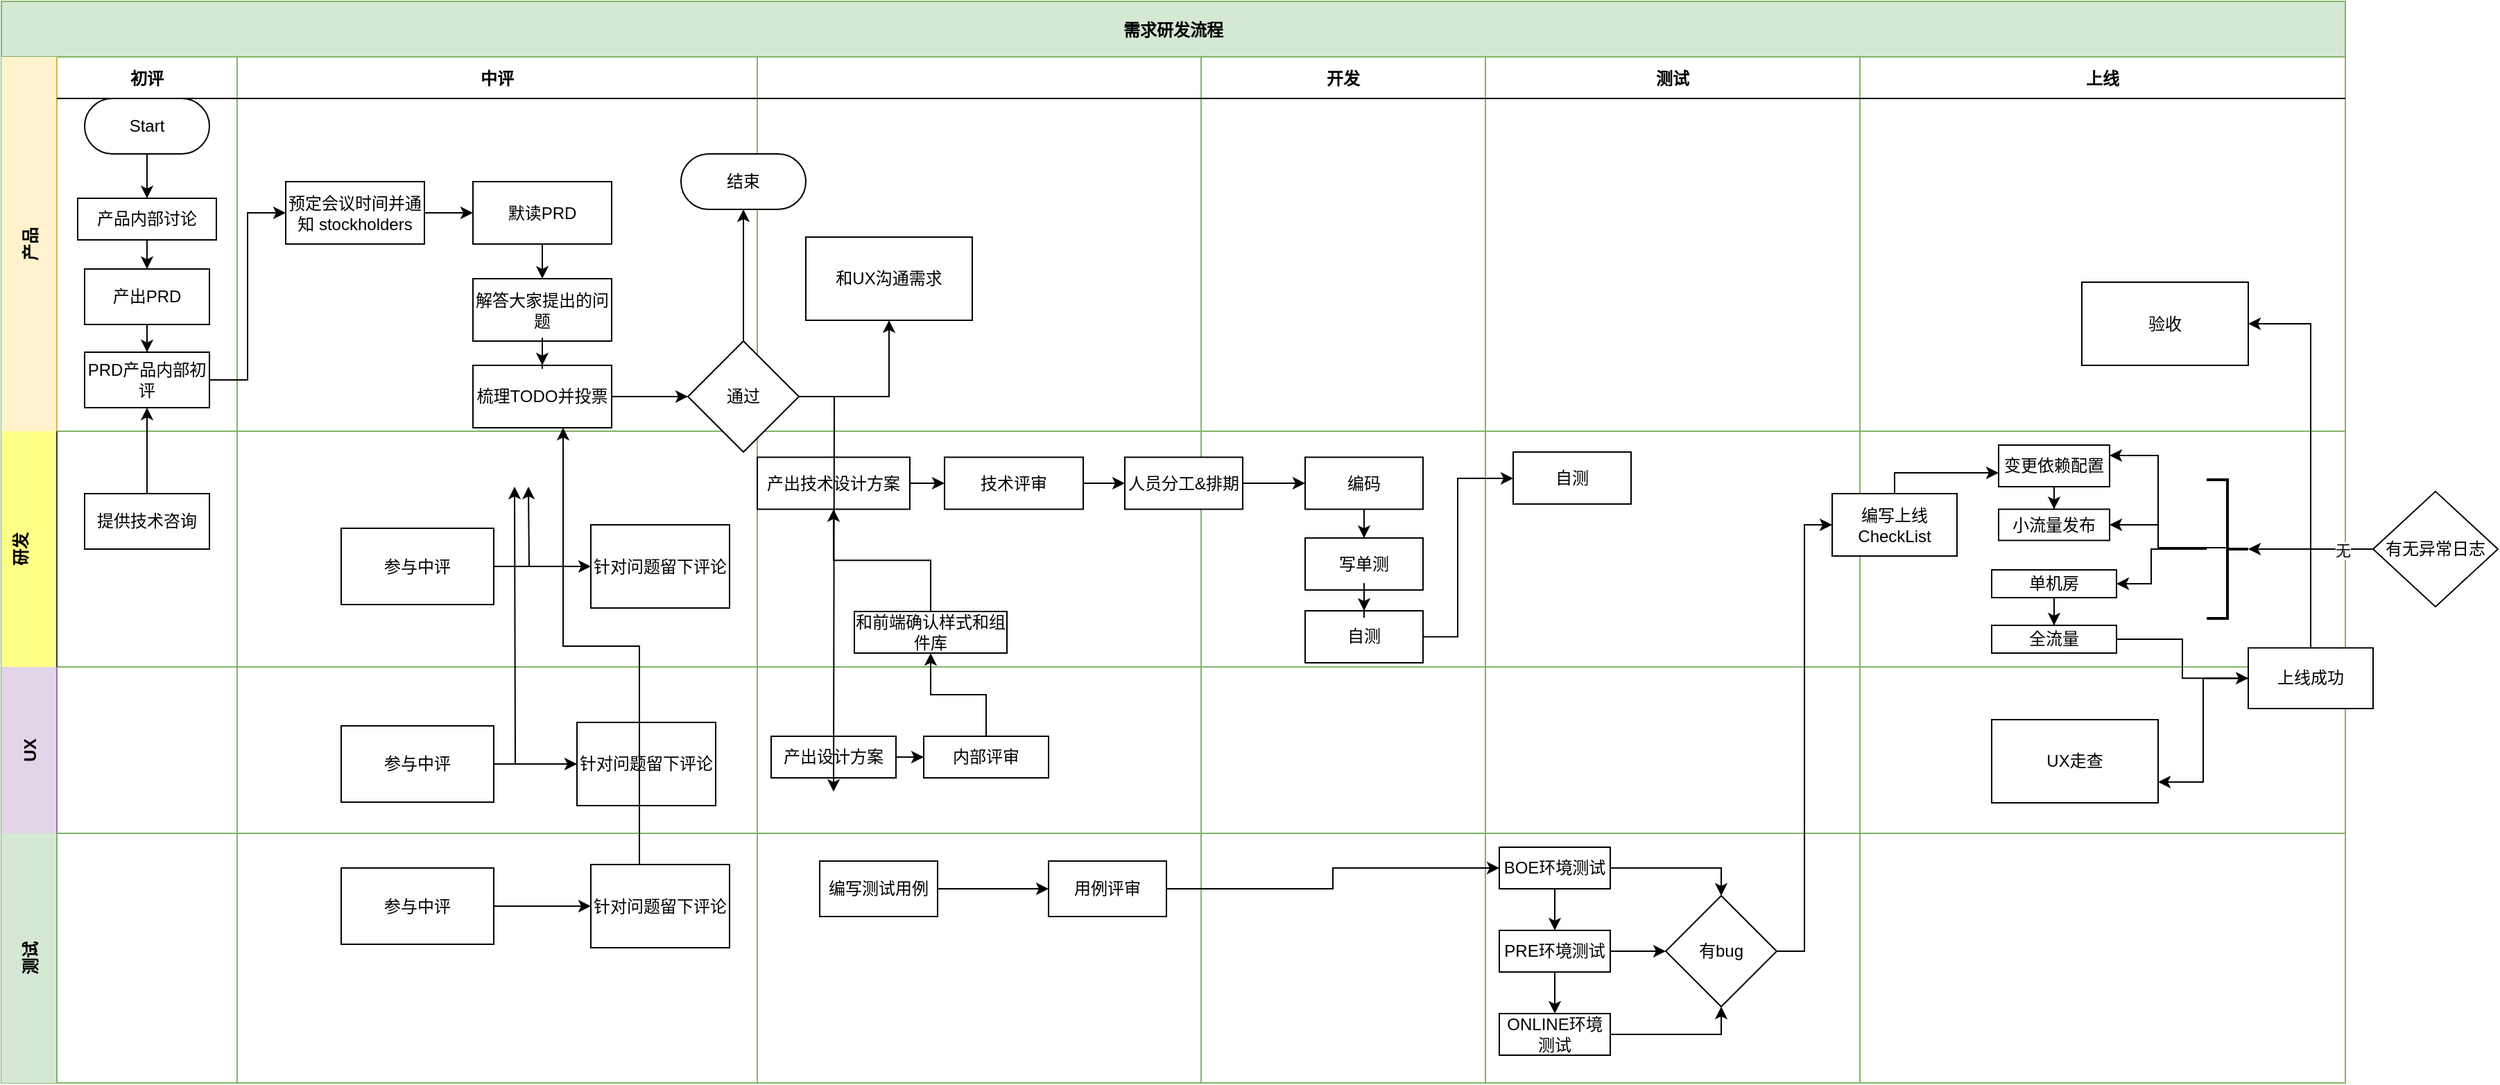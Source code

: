 <mxfile version="20.2.8" type="github">
  <diagram id="kgpKYQtTHZ0yAKxKKP6v" name="Page-1">
    <mxGraphModel dx="1997" dy="1283" grid="1" gridSize="10" guides="1" tooltips="1" connect="1" arrows="1" fold="1" page="1" pageScale="1" pageWidth="850" pageHeight="1100" math="0" shadow="0">
      <root>
        <mxCell id="0" />
        <mxCell id="1" parent="0" />
        <mxCell id="3nuBFxr9cyL0pnOWT2aG-1" value="需求研发流程" style="shape=table;childLayout=tableLayout;startSize=40;collapsible=0;recursiveResize=0;expand=0;fillColor=#d5e8d4;fontStyle=1;swimlaneFillColor=none;strokeColor=#82b366;" parent="1" vertex="1">
          <mxGeometry x="20" y="40" width="1690" height="780" as="geometry" />
        </mxCell>
        <mxCell id="3nuBFxr9cyL0pnOWT2aG-3" value="产品" style="shape=tableRow;horizontal=0;swimlaneHead=0;swimlaneBody=0;top=0;left=0;bottom=0;right=0;fillColor=#fff2cc;points=[[0,0.5],[1,0.5]];portConstraint=eastwest;startSize=40;collapsible=0;recursiveResize=0;expand=0;fontStyle=1;strokeColor=#d6b656;" parent="3nuBFxr9cyL0pnOWT2aG-1" vertex="1">
          <mxGeometry y="40" width="1690" height="270" as="geometry" />
        </mxCell>
        <mxCell id="3nuBFxr9cyL0pnOWT2aG-4" value="初评" style="swimlane;swimlaneHead=0;swimlaneBody=0;connectable=0;fillColor=none;startSize=30;collapsible=0;recursiveResize=0;expand=0;fontStyle=1;" parent="3nuBFxr9cyL0pnOWT2aG-3" vertex="1">
          <mxGeometry x="40" width="130" height="270" as="geometry">
            <mxRectangle width="130" height="270" as="alternateBounds" />
          </mxGeometry>
        </mxCell>
        <mxCell id="3nuBFxr9cyL0pnOWT2aG-5" style="edgeStyle=orthogonalEdgeStyle;rounded=0;orthogonalLoop=1;jettySize=auto;html=1;" parent="3nuBFxr9cyL0pnOWT2aG-4" source="3nuBFxr9cyL0pnOWT2aG-6" target="3nuBFxr9cyL0pnOWT2aG-7" edge="1">
          <mxGeometry relative="1" as="geometry" />
        </mxCell>
        <mxCell id="3nuBFxr9cyL0pnOWT2aG-6" value="Start" style="rounded=1;whiteSpace=wrap;html=1;arcSize=50;" parent="3nuBFxr9cyL0pnOWT2aG-4" vertex="1">
          <mxGeometry x="20" y="30" width="90" height="40" as="geometry" />
        </mxCell>
        <mxCell id="3nuBFxr9cyL0pnOWT2aG-7" value="产品内部讨论" style="rounded=0;whiteSpace=wrap;html=1;" parent="3nuBFxr9cyL0pnOWT2aG-4" vertex="1">
          <mxGeometry x="15" y="102" width="100" height="30" as="geometry" />
        </mxCell>
        <mxCell id="t1hOY25Y-6rvm17Lhoyq-29" value="产出PRD" style="rounded=0;whiteSpace=wrap;html=1;" vertex="1" parent="3nuBFxr9cyL0pnOWT2aG-4">
          <mxGeometry x="20" y="153" width="90" height="40" as="geometry" />
        </mxCell>
        <mxCell id="t1hOY25Y-6rvm17Lhoyq-30" value="" style="edgeStyle=orthogonalEdgeStyle;rounded=0;orthogonalLoop=1;jettySize=auto;html=1;" edge="1" parent="3nuBFxr9cyL0pnOWT2aG-4" source="3nuBFxr9cyL0pnOWT2aG-7" target="t1hOY25Y-6rvm17Lhoyq-29">
          <mxGeometry relative="1" as="geometry" />
        </mxCell>
        <mxCell id="t1hOY25Y-6rvm17Lhoyq-32" value="PRD产品内部初评" style="rounded=0;whiteSpace=wrap;html=1;" vertex="1" parent="3nuBFxr9cyL0pnOWT2aG-4">
          <mxGeometry x="20" y="213" width="90" height="40" as="geometry" />
        </mxCell>
        <mxCell id="t1hOY25Y-6rvm17Lhoyq-33" value="" style="edgeStyle=orthogonalEdgeStyle;rounded=0;orthogonalLoop=1;jettySize=auto;html=1;" edge="1" parent="3nuBFxr9cyL0pnOWT2aG-4" source="t1hOY25Y-6rvm17Lhoyq-29" target="t1hOY25Y-6rvm17Lhoyq-32">
          <mxGeometry relative="1" as="geometry" />
        </mxCell>
        <mxCell id="3nuBFxr9cyL0pnOWT2aG-8" value="中评" style="swimlane;swimlaneHead=0;swimlaneBody=0;connectable=0;fillColor=none;startSize=30;collapsible=0;recursiveResize=0;expand=0;fontStyle=1;" parent="3nuBFxr9cyL0pnOWT2aG-3" vertex="1">
          <mxGeometry x="170" width="375" height="270" as="geometry">
            <mxRectangle width="375" height="270" as="alternateBounds" />
          </mxGeometry>
        </mxCell>
        <mxCell id="3nuBFxr9cyL0pnOWT2aG-9" value="预定会议时间并通知 stockholders" style="rounded=0;whiteSpace=wrap;html=1;" parent="3nuBFxr9cyL0pnOWT2aG-8" vertex="1">
          <mxGeometry x="35" y="90" width="100" height="45" as="geometry" />
        </mxCell>
        <mxCell id="t1hOY25Y-6rvm17Lhoyq-36" value="默读PRD" style="rounded=0;whiteSpace=wrap;html=1;" vertex="1" parent="3nuBFxr9cyL0pnOWT2aG-8">
          <mxGeometry x="170" y="90" width="100" height="45" as="geometry" />
        </mxCell>
        <mxCell id="t1hOY25Y-6rvm17Lhoyq-37" value="" style="edgeStyle=orthogonalEdgeStyle;rounded=0;orthogonalLoop=1;jettySize=auto;html=1;" edge="1" parent="3nuBFxr9cyL0pnOWT2aG-8" source="3nuBFxr9cyL0pnOWT2aG-9" target="t1hOY25Y-6rvm17Lhoyq-36">
          <mxGeometry relative="1" as="geometry" />
        </mxCell>
        <mxCell id="t1hOY25Y-6rvm17Lhoyq-48" value="解答大家提出的问题" style="rounded=0;whiteSpace=wrap;html=1;" vertex="1" parent="3nuBFxr9cyL0pnOWT2aG-8">
          <mxGeometry x="170" y="160" width="100" height="45" as="geometry" />
        </mxCell>
        <mxCell id="t1hOY25Y-6rvm17Lhoyq-49" value="" style="edgeStyle=orthogonalEdgeStyle;rounded=0;orthogonalLoop=1;jettySize=auto;html=1;" edge="1" parent="3nuBFxr9cyL0pnOWT2aG-8" source="t1hOY25Y-6rvm17Lhoyq-36" target="t1hOY25Y-6rvm17Lhoyq-48">
          <mxGeometry relative="1" as="geometry" />
        </mxCell>
        <mxCell id="t1hOY25Y-6rvm17Lhoyq-55" value="" style="edgeStyle=orthogonalEdgeStyle;rounded=0;orthogonalLoop=1;jettySize=auto;html=1;" edge="1" parent="3nuBFxr9cyL0pnOWT2aG-8" source="t1hOY25Y-6rvm17Lhoyq-52" target="t1hOY25Y-6rvm17Lhoyq-54">
          <mxGeometry relative="1" as="geometry" />
        </mxCell>
        <mxCell id="t1hOY25Y-6rvm17Lhoyq-52" value="梳理TODO并投票" style="rounded=0;whiteSpace=wrap;html=1;" vertex="1" parent="3nuBFxr9cyL0pnOWT2aG-8">
          <mxGeometry x="170" y="222.5" width="100" height="45" as="geometry" />
        </mxCell>
        <mxCell id="t1hOY25Y-6rvm17Lhoyq-53" value="" style="edgeStyle=orthogonalEdgeStyle;rounded=0;orthogonalLoop=1;jettySize=auto;html=1;" edge="1" parent="3nuBFxr9cyL0pnOWT2aG-8" source="t1hOY25Y-6rvm17Lhoyq-48" target="t1hOY25Y-6rvm17Lhoyq-52">
          <mxGeometry relative="1" as="geometry" />
        </mxCell>
        <mxCell id="t1hOY25Y-6rvm17Lhoyq-62" value="" style="edgeStyle=orthogonalEdgeStyle;rounded=0;orthogonalLoop=1;jettySize=auto;html=1;" edge="1" parent="3nuBFxr9cyL0pnOWT2aG-8" source="t1hOY25Y-6rvm17Lhoyq-54" target="t1hOY25Y-6rvm17Lhoyq-61">
          <mxGeometry relative="1" as="geometry" />
        </mxCell>
        <mxCell id="t1hOY25Y-6rvm17Lhoyq-54" value="通过" style="rhombus;whiteSpace=wrap;html=1;rounded=0;" vertex="1" parent="3nuBFxr9cyL0pnOWT2aG-8">
          <mxGeometry x="325" y="205" width="80" height="80" as="geometry" />
        </mxCell>
        <mxCell id="t1hOY25Y-6rvm17Lhoyq-61" value="结束" style="rounded=1;whiteSpace=wrap;html=1;arcSize=50;" vertex="1" parent="3nuBFxr9cyL0pnOWT2aG-8">
          <mxGeometry x="320" y="70" width="90" height="40" as="geometry" />
        </mxCell>
        <mxCell id="3nuBFxr9cyL0pnOWT2aG-11" value="" style="swimlane;swimlaneHead=0;swimlaneBody=0;connectable=0;fillColor=none;startSize=30;collapsible=0;recursiveResize=0;expand=0;fontStyle=1;" parent="3nuBFxr9cyL0pnOWT2aG-3" vertex="1">
          <mxGeometry x="545" width="320" height="270" as="geometry">
            <mxRectangle width="320" height="270" as="alternateBounds" />
          </mxGeometry>
        </mxCell>
        <mxCell id="t1hOY25Y-6rvm17Lhoyq-63" value="和UX沟通需求" style="whiteSpace=wrap;html=1;rounded=0;" vertex="1" parent="3nuBFxr9cyL0pnOWT2aG-11">
          <mxGeometry x="35" y="130" width="120" height="60" as="geometry" />
        </mxCell>
        <mxCell id="t1hOY25Y-6rvm17Lhoyq-8" value="开发" style="swimlane;swimlaneHead=0;swimlaneBody=0;connectable=0;fillColor=none;startSize=30;collapsible=0;recursiveResize=0;expand=0;fontStyle=1;" vertex="1" parent="3nuBFxr9cyL0pnOWT2aG-3">
          <mxGeometry x="865" width="205" height="270" as="geometry">
            <mxRectangle width="205" height="270" as="alternateBounds" />
          </mxGeometry>
        </mxCell>
        <mxCell id="t1hOY25Y-6rvm17Lhoyq-6" value="测试" style="swimlane;swimlaneHead=0;swimlaneBody=0;connectable=0;fillColor=none;startSize=30;collapsible=0;recursiveResize=0;expand=0;fontStyle=1;" vertex="1" parent="3nuBFxr9cyL0pnOWT2aG-3">
          <mxGeometry x="1070" width="270" height="270" as="geometry">
            <mxRectangle width="270" height="270" as="alternateBounds" />
          </mxGeometry>
        </mxCell>
        <mxCell id="t1hOY25Y-6rvm17Lhoyq-10" value="上线" style="swimlane;swimlaneHead=0;swimlaneBody=0;connectable=0;fillColor=none;startSize=30;collapsible=0;recursiveResize=0;expand=0;fontStyle=1;" vertex="1" parent="3nuBFxr9cyL0pnOWT2aG-3">
          <mxGeometry x="1340" width="350" height="270" as="geometry">
            <mxRectangle width="350" height="270" as="alternateBounds" />
          </mxGeometry>
        </mxCell>
        <mxCell id="t1hOY25Y-6rvm17Lhoyq-143" value="验收" style="rounded=0;whiteSpace=wrap;html=1;" vertex="1" parent="t1hOY25Y-6rvm17Lhoyq-10">
          <mxGeometry x="160" y="162.5" width="120" height="60" as="geometry" />
        </mxCell>
        <mxCell id="t1hOY25Y-6rvm17Lhoyq-31" style="edgeStyle=orthogonalEdgeStyle;rounded=0;orthogonalLoop=1;jettySize=auto;html=1;entryX=0;entryY=0.5;entryDx=0;entryDy=0;exitX=1;exitY=0.5;exitDx=0;exitDy=0;" edge="1" parent="3nuBFxr9cyL0pnOWT2aG-3" source="t1hOY25Y-6rvm17Lhoyq-32" target="3nuBFxr9cyL0pnOWT2aG-9">
          <mxGeometry relative="1" as="geometry" />
        </mxCell>
        <mxCell id="t1hOY25Y-6rvm17Lhoyq-64" value="" style="edgeStyle=orthogonalEdgeStyle;rounded=0;orthogonalLoop=1;jettySize=auto;html=1;" edge="1" parent="3nuBFxr9cyL0pnOWT2aG-3" source="t1hOY25Y-6rvm17Lhoyq-54" target="t1hOY25Y-6rvm17Lhoyq-63">
          <mxGeometry relative="1" as="geometry" />
        </mxCell>
        <mxCell id="3nuBFxr9cyL0pnOWT2aG-15" value="研发&#xa;" style="shape=tableRow;horizontal=0;swimlaneHead=0;swimlaneBody=0;top=0;left=0;bottom=0;right=0;fillColor=#ffff88;points=[[0,0.5],[1,0.5]];portConstraint=eastwest;startSize=40;collapsible=0;recursiveResize=0;expand=0;fontStyle=1;strokeColor=#36393d;" parent="3nuBFxr9cyL0pnOWT2aG-1" vertex="1">
          <mxGeometry y="310" width="1690" height="170" as="geometry" />
        </mxCell>
        <mxCell id="3nuBFxr9cyL0pnOWT2aG-16" value="" style="swimlane;swimlaneHead=0;swimlaneBody=0;connectable=0;fillColor=none;startSize=0;collapsible=0;recursiveResize=0;expand=0;fontStyle=1;" parent="3nuBFxr9cyL0pnOWT2aG-15" vertex="1">
          <mxGeometry x="40" width="130" height="170" as="geometry">
            <mxRectangle width="130" height="170" as="alternateBounds" />
          </mxGeometry>
        </mxCell>
        <mxCell id="3nuBFxr9cyL0pnOWT2aG-17" value="提供技术咨询" style="rounded=0;whiteSpace=wrap;html=1;" parent="3nuBFxr9cyL0pnOWT2aG-16" vertex="1">
          <mxGeometry x="20" y="45" width="90" height="40" as="geometry" />
        </mxCell>
        <mxCell id="3nuBFxr9cyL0pnOWT2aG-18" value="" style="swimlane;swimlaneHead=0;swimlaneBody=0;connectable=0;fillColor=none;startSize=0;collapsible=0;recursiveResize=0;expand=0;fontStyle=1;" parent="3nuBFxr9cyL0pnOWT2aG-15" vertex="1">
          <mxGeometry x="170" width="375" height="170" as="geometry">
            <mxRectangle width="375" height="170" as="alternateBounds" />
          </mxGeometry>
        </mxCell>
        <mxCell id="t1hOY25Y-6rvm17Lhoyq-39" value="" style="edgeStyle=orthogonalEdgeStyle;rounded=0;orthogonalLoop=1;jettySize=auto;html=1;" edge="1" parent="3nuBFxr9cyL0pnOWT2aG-18" source="t1hOY25Y-6rvm17Lhoyq-35" target="t1hOY25Y-6rvm17Lhoyq-38">
          <mxGeometry relative="1" as="geometry" />
        </mxCell>
        <mxCell id="t1hOY25Y-6rvm17Lhoyq-35" value="参与中评" style="rounded=0;whiteSpace=wrap;html=1;" vertex="1" parent="3nuBFxr9cyL0pnOWT2aG-18">
          <mxGeometry x="75" y="70" width="110" height="55" as="geometry" />
        </mxCell>
        <mxCell id="t1hOY25Y-6rvm17Lhoyq-38" value="针对问题留下评论" style="rounded=0;whiteSpace=wrap;html=1;" vertex="1" parent="3nuBFxr9cyL0pnOWT2aG-18">
          <mxGeometry x="255" y="67.5" width="100" height="60" as="geometry" />
        </mxCell>
        <mxCell id="3nuBFxr9cyL0pnOWT2aG-23" value="" style="swimlane;swimlaneHead=0;swimlaneBody=0;connectable=0;fillColor=none;startSize=0;collapsible=0;recursiveResize=0;expand=0;fontStyle=1;" parent="3nuBFxr9cyL0pnOWT2aG-15" vertex="1">
          <mxGeometry x="545" width="320" height="170" as="geometry">
            <mxRectangle width="320" height="170" as="alternateBounds" />
          </mxGeometry>
        </mxCell>
        <mxCell id="t1hOY25Y-6rvm17Lhoyq-70" value="和前端确认样式和组件库" style="rounded=0;whiteSpace=wrap;html=1;" vertex="1" parent="3nuBFxr9cyL0pnOWT2aG-23">
          <mxGeometry x="70" y="130" width="110" height="30" as="geometry" />
        </mxCell>
        <mxCell id="t1hOY25Y-6rvm17Lhoyq-77" value="" style="edgeStyle=orthogonalEdgeStyle;rounded=0;orthogonalLoop=1;jettySize=auto;html=1;" edge="1" parent="3nuBFxr9cyL0pnOWT2aG-23" source="t1hOY25Y-6rvm17Lhoyq-74" target="t1hOY25Y-6rvm17Lhoyq-76">
          <mxGeometry relative="1" as="geometry" />
        </mxCell>
        <mxCell id="t1hOY25Y-6rvm17Lhoyq-74" value="产出技术设计方案" style="rounded=0;whiteSpace=wrap;html=1;" vertex="1" parent="3nuBFxr9cyL0pnOWT2aG-23">
          <mxGeometry y="18.75" width="110" height="37.5" as="geometry" />
        </mxCell>
        <mxCell id="t1hOY25Y-6rvm17Lhoyq-75" value="" style="edgeStyle=orthogonalEdgeStyle;rounded=0;orthogonalLoop=1;jettySize=auto;html=1;" edge="1" parent="3nuBFxr9cyL0pnOWT2aG-23" source="t1hOY25Y-6rvm17Lhoyq-70" target="t1hOY25Y-6rvm17Lhoyq-74">
          <mxGeometry relative="1" as="geometry" />
        </mxCell>
        <mxCell id="t1hOY25Y-6rvm17Lhoyq-76" value="技术评审" style="rounded=0;whiteSpace=wrap;html=1;" vertex="1" parent="3nuBFxr9cyL0pnOWT2aG-23">
          <mxGeometry x="135" y="18.75" width="100" height="37.5" as="geometry" />
        </mxCell>
        <mxCell id="t1hOY25Y-6rvm17Lhoyq-78" value="人员分工&amp;amp;排期" style="rounded=0;whiteSpace=wrap;html=1;" vertex="1" parent="3nuBFxr9cyL0pnOWT2aG-23">
          <mxGeometry x="265" y="18.75" width="85" height="37.5" as="geometry" />
        </mxCell>
        <mxCell id="t1hOY25Y-6rvm17Lhoyq-79" value="" style="edgeStyle=orthogonalEdgeStyle;rounded=0;orthogonalLoop=1;jettySize=auto;html=1;" edge="1" parent="3nuBFxr9cyL0pnOWT2aG-23" source="t1hOY25Y-6rvm17Lhoyq-76" target="t1hOY25Y-6rvm17Lhoyq-78">
          <mxGeometry relative="1" as="geometry" />
        </mxCell>
        <mxCell id="t1hOY25Y-6rvm17Lhoyq-9" style="swimlane;swimlaneHead=0;swimlaneBody=0;connectable=0;fillColor=none;startSize=0;collapsible=0;recursiveResize=0;expand=0;fontStyle=1;" vertex="1" parent="3nuBFxr9cyL0pnOWT2aG-15">
          <mxGeometry x="865" width="205" height="170" as="geometry">
            <mxRectangle width="205" height="170" as="alternateBounds" />
          </mxGeometry>
        </mxCell>
        <mxCell id="t1hOY25Y-6rvm17Lhoyq-84" value="" style="edgeStyle=orthogonalEdgeStyle;rounded=0;orthogonalLoop=1;jettySize=auto;html=1;" edge="1" parent="t1hOY25Y-6rvm17Lhoyq-9" source="t1hOY25Y-6rvm17Lhoyq-81" target="t1hOY25Y-6rvm17Lhoyq-83">
          <mxGeometry relative="1" as="geometry" />
        </mxCell>
        <mxCell id="t1hOY25Y-6rvm17Lhoyq-81" value="编码" style="rounded=0;whiteSpace=wrap;html=1;" vertex="1" parent="t1hOY25Y-6rvm17Lhoyq-9">
          <mxGeometry x="75" y="18.75" width="85" height="37.5" as="geometry" />
        </mxCell>
        <mxCell id="t1hOY25Y-6rvm17Lhoyq-83" value="写单测" style="rounded=0;whiteSpace=wrap;html=1;" vertex="1" parent="t1hOY25Y-6rvm17Lhoyq-9">
          <mxGeometry x="75" y="77" width="85" height="37.5" as="geometry" />
        </mxCell>
        <mxCell id="t1hOY25Y-6rvm17Lhoyq-85" value="自测" style="rounded=0;whiteSpace=wrap;html=1;" vertex="1" parent="t1hOY25Y-6rvm17Lhoyq-9">
          <mxGeometry x="75" y="129.5" width="85" height="37.5" as="geometry" />
        </mxCell>
        <mxCell id="t1hOY25Y-6rvm17Lhoyq-86" value="" style="edgeStyle=orthogonalEdgeStyle;rounded=0;orthogonalLoop=1;jettySize=auto;html=1;" edge="1" parent="t1hOY25Y-6rvm17Lhoyq-9" source="t1hOY25Y-6rvm17Lhoyq-83" target="t1hOY25Y-6rvm17Lhoyq-85">
          <mxGeometry relative="1" as="geometry" />
        </mxCell>
        <mxCell id="t1hOY25Y-6rvm17Lhoyq-7" style="swimlane;swimlaneHead=0;swimlaneBody=0;connectable=0;fillColor=none;startSize=0;collapsible=0;recursiveResize=0;expand=0;fontStyle=1;" vertex="1" parent="3nuBFxr9cyL0pnOWT2aG-15">
          <mxGeometry x="1070" width="270" height="170" as="geometry">
            <mxRectangle width="270" height="170" as="alternateBounds" />
          </mxGeometry>
        </mxCell>
        <mxCell id="t1hOY25Y-6rvm17Lhoyq-88" value="自测" style="rounded=0;whiteSpace=wrap;html=1;" vertex="1" parent="t1hOY25Y-6rvm17Lhoyq-7">
          <mxGeometry x="20" y="15" width="85" height="37.5" as="geometry" />
        </mxCell>
        <mxCell id="t1hOY25Y-6rvm17Lhoyq-11" style="swimlane;swimlaneHead=0;swimlaneBody=0;connectable=0;fillColor=none;startSize=0;collapsible=0;recursiveResize=0;expand=0;fontStyle=1;" vertex="1" parent="3nuBFxr9cyL0pnOWT2aG-15">
          <mxGeometry x="1340" width="350" height="170" as="geometry">
            <mxRectangle width="350" height="170" as="alternateBounds" />
          </mxGeometry>
        </mxCell>
        <mxCell id="t1hOY25Y-6rvm17Lhoyq-104" value="编写上线CheckList" style="rounded=0;whiteSpace=wrap;html=1;" vertex="1" parent="t1hOY25Y-6rvm17Lhoyq-11">
          <mxGeometry x="-20" y="45" width="90" height="45" as="geometry" />
        </mxCell>
        <mxCell id="t1hOY25Y-6rvm17Lhoyq-108" value="" style="edgeStyle=orthogonalEdgeStyle;rounded=0;orthogonalLoop=1;jettySize=auto;html=1;" edge="1" parent="t1hOY25Y-6rvm17Lhoyq-11" source="t1hOY25Y-6rvm17Lhoyq-105" target="t1hOY25Y-6rvm17Lhoyq-107">
          <mxGeometry relative="1" as="geometry" />
        </mxCell>
        <mxCell id="t1hOY25Y-6rvm17Lhoyq-105" value="变更依赖配置" style="rounded=0;whiteSpace=wrap;html=1;" vertex="1" parent="t1hOY25Y-6rvm17Lhoyq-11">
          <mxGeometry x="100" y="10" width="80" height="30" as="geometry" />
        </mxCell>
        <mxCell id="t1hOY25Y-6rvm17Lhoyq-106" value="" style="edgeStyle=orthogonalEdgeStyle;rounded=0;orthogonalLoop=1;jettySize=auto;html=1;" edge="1" parent="t1hOY25Y-6rvm17Lhoyq-11" source="t1hOY25Y-6rvm17Lhoyq-104" target="t1hOY25Y-6rvm17Lhoyq-105">
          <mxGeometry relative="1" as="geometry">
            <Array as="points">
              <mxPoint x="25" y="30" />
            </Array>
          </mxGeometry>
        </mxCell>
        <mxCell id="t1hOY25Y-6rvm17Lhoyq-107" value="小流量发布" style="rounded=0;whiteSpace=wrap;html=1;" vertex="1" parent="t1hOY25Y-6rvm17Lhoyq-11">
          <mxGeometry x="100" y="56.25" width="80" height="22.5" as="geometry" />
        </mxCell>
        <mxCell id="t1hOY25Y-6rvm17Lhoyq-136" value="" style="edgeStyle=orthogonalEdgeStyle;rounded=0;orthogonalLoop=1;jettySize=auto;html=1;" edge="1" parent="t1hOY25Y-6rvm17Lhoyq-11" source="t1hOY25Y-6rvm17Lhoyq-113" target="t1hOY25Y-6rvm17Lhoyq-135">
          <mxGeometry relative="1" as="geometry" />
        </mxCell>
        <mxCell id="t1hOY25Y-6rvm17Lhoyq-113" value="单机房" style="whiteSpace=wrap;html=1;rounded=0;" vertex="1" parent="t1hOY25Y-6rvm17Lhoyq-11">
          <mxGeometry x="95" y="100" width="90" height="20" as="geometry" />
        </mxCell>
        <mxCell id="t1hOY25Y-6rvm17Lhoyq-124" style="edgeStyle=orthogonalEdgeStyle;rounded=0;orthogonalLoop=1;jettySize=auto;html=1;exitX=0.54;exitY=0.51;exitDx=0;exitDy=0;exitPerimeter=0;entryX=1;entryY=0.5;entryDx=0;entryDy=0;" edge="1" parent="t1hOY25Y-6rvm17Lhoyq-11" source="t1hOY25Y-6rvm17Lhoyq-122" target="t1hOY25Y-6rvm17Lhoyq-107">
          <mxGeometry relative="1" as="geometry" />
        </mxCell>
        <mxCell id="t1hOY25Y-6rvm17Lhoyq-133" style="edgeStyle=orthogonalEdgeStyle;rounded=0;orthogonalLoop=1;jettySize=auto;html=1;entryX=1;entryY=0.25;entryDx=0;entryDy=0;" edge="1" parent="t1hOY25Y-6rvm17Lhoyq-11" source="t1hOY25Y-6rvm17Lhoyq-122" target="t1hOY25Y-6rvm17Lhoyq-105">
          <mxGeometry relative="1" as="geometry" />
        </mxCell>
        <mxCell id="t1hOY25Y-6rvm17Lhoyq-134" style="edgeStyle=orthogonalEdgeStyle;rounded=0;orthogonalLoop=1;jettySize=auto;html=1;entryX=1;entryY=0.5;entryDx=0;entryDy=0;" edge="1" parent="t1hOY25Y-6rvm17Lhoyq-11" source="t1hOY25Y-6rvm17Lhoyq-122" target="t1hOY25Y-6rvm17Lhoyq-113">
          <mxGeometry relative="1" as="geometry">
            <Array as="points">
              <mxPoint x="210" y="85" />
              <mxPoint x="210" y="110" />
            </Array>
          </mxGeometry>
        </mxCell>
        <mxCell id="t1hOY25Y-6rvm17Lhoyq-122" value="" style="strokeWidth=2;html=1;shape=mxgraph.flowchart.annotation_2;align=left;labelPosition=right;pointerEvents=1;direction=west;" vertex="1" parent="t1hOY25Y-6rvm17Lhoyq-11">
          <mxGeometry x="250" y="35" width="30" height="100" as="geometry" />
        </mxCell>
        <mxCell id="t1hOY25Y-6rvm17Lhoyq-135" value="全流量" style="whiteSpace=wrap;html=1;rounded=0;" vertex="1" parent="t1hOY25Y-6rvm17Lhoyq-11">
          <mxGeometry x="95" y="140" width="90" height="20" as="geometry" />
        </mxCell>
        <mxCell id="t1hOY25Y-6rvm17Lhoyq-82" value="" style="edgeStyle=orthogonalEdgeStyle;rounded=0;orthogonalLoop=1;jettySize=auto;html=1;" edge="1" parent="3nuBFxr9cyL0pnOWT2aG-15" source="t1hOY25Y-6rvm17Lhoyq-78" target="t1hOY25Y-6rvm17Lhoyq-81">
          <mxGeometry relative="1" as="geometry" />
        </mxCell>
        <mxCell id="t1hOY25Y-6rvm17Lhoyq-89" value="" style="edgeStyle=orthogonalEdgeStyle;rounded=0;orthogonalLoop=1;jettySize=auto;html=1;" edge="1" parent="3nuBFxr9cyL0pnOWT2aG-15" source="t1hOY25Y-6rvm17Lhoyq-85" target="t1hOY25Y-6rvm17Lhoyq-88">
          <mxGeometry relative="1" as="geometry">
            <Array as="points">
              <mxPoint x="1050" y="148" />
              <mxPoint x="1050" y="34" />
            </Array>
          </mxGeometry>
        </mxCell>
        <mxCell id="t1hOY25Y-6rvm17Lhoyq-12" value="UX" style="shape=tableRow;horizontal=0;swimlaneHead=0;swimlaneBody=0;top=0;left=0;bottom=0;right=0;fillColor=#e1d5e7;points=[[0,0.5],[1,0.5]];portConstraint=eastwest;startSize=40;collapsible=0;recursiveResize=0;expand=0;fontStyle=1;strokeColor=#9673a6;" vertex="1" parent="3nuBFxr9cyL0pnOWT2aG-1">
          <mxGeometry y="480" width="1690" height="120" as="geometry" />
        </mxCell>
        <mxCell id="t1hOY25Y-6rvm17Lhoyq-13" style="swimlane;swimlaneHead=0;swimlaneBody=0;connectable=0;fillColor=none;startSize=0;collapsible=0;recursiveResize=0;expand=0;fontStyle=1;" vertex="1" parent="t1hOY25Y-6rvm17Lhoyq-12">
          <mxGeometry x="40" width="130" height="120" as="geometry">
            <mxRectangle width="130" height="120" as="alternateBounds" />
          </mxGeometry>
        </mxCell>
        <mxCell id="t1hOY25Y-6rvm17Lhoyq-14" style="swimlane;swimlaneHead=0;swimlaneBody=0;connectable=0;fillColor=none;startSize=0;collapsible=0;recursiveResize=0;expand=0;fontStyle=1;" vertex="1" parent="t1hOY25Y-6rvm17Lhoyq-12">
          <mxGeometry x="170" width="375" height="120" as="geometry">
            <mxRectangle width="375" height="120" as="alternateBounds" />
          </mxGeometry>
        </mxCell>
        <mxCell id="t1hOY25Y-6rvm17Lhoyq-47" value="" style="edgeStyle=orthogonalEdgeStyle;rounded=0;orthogonalLoop=1;jettySize=auto;html=1;" edge="1" parent="t1hOY25Y-6rvm17Lhoyq-14" source="t1hOY25Y-6rvm17Lhoyq-41" target="t1hOY25Y-6rvm17Lhoyq-43">
          <mxGeometry relative="1" as="geometry" />
        </mxCell>
        <mxCell id="t1hOY25Y-6rvm17Lhoyq-41" value="参与中评" style="rounded=0;whiteSpace=wrap;html=1;" vertex="1" parent="t1hOY25Y-6rvm17Lhoyq-14">
          <mxGeometry x="75" y="42.5" width="110" height="55" as="geometry" />
        </mxCell>
        <mxCell id="t1hOY25Y-6rvm17Lhoyq-43" value="针对问题留下评论" style="rounded=0;whiteSpace=wrap;html=1;" vertex="1" parent="t1hOY25Y-6rvm17Lhoyq-14">
          <mxGeometry x="245" y="40" width="100" height="60" as="geometry" />
        </mxCell>
        <mxCell id="t1hOY25Y-6rvm17Lhoyq-15" style="swimlane;swimlaneHead=0;swimlaneBody=0;connectable=0;fillColor=#6d8764;startSize=0;collapsible=0;recursiveResize=0;expand=0;fontStyle=1;fontColor=#ffffff;strokeColor=#3A5431;" vertex="1" parent="t1hOY25Y-6rvm17Lhoyq-12">
          <mxGeometry x="545" width="320" height="120" as="geometry">
            <mxRectangle width="320" height="120" as="alternateBounds" />
          </mxGeometry>
        </mxCell>
        <mxCell id="t1hOY25Y-6rvm17Lhoyq-68" value="" style="edgeStyle=orthogonalEdgeStyle;rounded=0;orthogonalLoop=1;jettySize=auto;html=1;" edge="1" parent="t1hOY25Y-6rvm17Lhoyq-15" source="t1hOY25Y-6rvm17Lhoyq-66" target="t1hOY25Y-6rvm17Lhoyq-67">
          <mxGeometry relative="1" as="geometry" />
        </mxCell>
        <mxCell id="t1hOY25Y-6rvm17Lhoyq-66" value="产出设计方案" style="rounded=0;whiteSpace=wrap;html=1;" vertex="1" parent="t1hOY25Y-6rvm17Lhoyq-15">
          <mxGeometry x="10" y="50" width="90" height="30" as="geometry" />
        </mxCell>
        <mxCell id="t1hOY25Y-6rvm17Lhoyq-67" value="内部评审" style="rounded=0;whiteSpace=wrap;html=1;" vertex="1" parent="t1hOY25Y-6rvm17Lhoyq-15">
          <mxGeometry x="120" y="50" width="90" height="30" as="geometry" />
        </mxCell>
        <mxCell id="t1hOY25Y-6rvm17Lhoyq-16" style="swimlane;swimlaneHead=0;swimlaneBody=0;connectable=0;fillColor=none;startSize=0;collapsible=0;recursiveResize=0;expand=0;fontStyle=1;" vertex="1" parent="t1hOY25Y-6rvm17Lhoyq-12">
          <mxGeometry x="865" width="205" height="120" as="geometry">
            <mxRectangle width="205" height="120" as="alternateBounds" />
          </mxGeometry>
        </mxCell>
        <mxCell id="t1hOY25Y-6rvm17Lhoyq-17" style="swimlane;swimlaneHead=0;swimlaneBody=0;connectable=0;fillColor=none;startSize=0;collapsible=0;recursiveResize=0;expand=0;fontStyle=1;" vertex="1" parent="t1hOY25Y-6rvm17Lhoyq-12">
          <mxGeometry x="1070" width="270" height="120" as="geometry">
            <mxRectangle width="270" height="120" as="alternateBounds" />
          </mxGeometry>
        </mxCell>
        <mxCell id="t1hOY25Y-6rvm17Lhoyq-18" value="" style="swimlane;swimlaneHead=0;swimlaneBody=0;connectable=0;fillColor=none;startSize=0;collapsible=0;recursiveResize=0;expand=0;fontStyle=1;" vertex="1" parent="t1hOY25Y-6rvm17Lhoyq-12">
          <mxGeometry x="1340" width="350" height="120" as="geometry">
            <mxRectangle width="350" height="120" as="alternateBounds" />
          </mxGeometry>
        </mxCell>
        <mxCell id="t1hOY25Y-6rvm17Lhoyq-139" value="上线成功" style="rounded=0;whiteSpace=wrap;html=1;" vertex="1" parent="t1hOY25Y-6rvm17Lhoyq-18">
          <mxGeometry x="280" y="-13.75" width="90" height="43.75" as="geometry" />
        </mxCell>
        <mxCell id="t1hOY25Y-6rvm17Lhoyq-145" value="UX走查" style="rounded=0;whiteSpace=wrap;html=1;" vertex="1" parent="t1hOY25Y-6rvm17Lhoyq-18">
          <mxGeometry x="95" y="38" width="120" height="60" as="geometry" />
        </mxCell>
        <mxCell id="t1hOY25Y-6rvm17Lhoyq-144" style="edgeStyle=orthogonalEdgeStyle;rounded=0;orthogonalLoop=1;jettySize=auto;html=1;entryX=1;entryY=0.75;entryDx=0;entryDy=0;" edge="1" parent="t1hOY25Y-6rvm17Lhoyq-18" source="t1hOY25Y-6rvm17Lhoyq-139" target="t1hOY25Y-6rvm17Lhoyq-145">
          <mxGeometry relative="1" as="geometry">
            <mxPoint x="325" y="80" as="targetPoint" />
          </mxGeometry>
        </mxCell>
        <mxCell id="t1hOY25Y-6rvm17Lhoyq-19" value="测试" style="shape=tableRow;horizontal=0;swimlaneHead=0;swimlaneBody=0;top=0;left=0;bottom=0;right=0;fillColor=#d5e8d4;points=[[0,0.5],[1,0.5]];portConstraint=eastwest;startSize=40;collapsible=0;recursiveResize=0;expand=0;fontStyle=1;strokeColor=#82b366;" vertex="1" parent="3nuBFxr9cyL0pnOWT2aG-1">
          <mxGeometry y="600" width="1690" height="180" as="geometry" />
        </mxCell>
        <mxCell id="t1hOY25Y-6rvm17Lhoyq-20" style="swimlane;swimlaneHead=0;swimlaneBody=0;connectable=0;fillColor=none;startSize=0;collapsible=0;recursiveResize=0;expand=0;fontStyle=1;" vertex="1" parent="t1hOY25Y-6rvm17Lhoyq-19">
          <mxGeometry x="40" width="130" height="180" as="geometry">
            <mxRectangle width="130" height="180" as="alternateBounds" />
          </mxGeometry>
        </mxCell>
        <mxCell id="t1hOY25Y-6rvm17Lhoyq-21" style="swimlane;swimlaneHead=0;swimlaneBody=0;connectable=0;fillColor=none;startSize=0;collapsible=0;recursiveResize=0;expand=0;fontStyle=1;" vertex="1" parent="t1hOY25Y-6rvm17Lhoyq-19">
          <mxGeometry x="170" width="375" height="180" as="geometry">
            <mxRectangle width="375" height="180" as="alternateBounds" />
          </mxGeometry>
        </mxCell>
        <mxCell id="t1hOY25Y-6rvm17Lhoyq-42" value="针对问题留下评论" style="rounded=0;whiteSpace=wrap;html=1;" vertex="1" parent="t1hOY25Y-6rvm17Lhoyq-21">
          <mxGeometry x="255" y="22.5" width="100" height="60" as="geometry" />
        </mxCell>
        <mxCell id="t1hOY25Y-6rvm17Lhoyq-46" value="" style="edgeStyle=orthogonalEdgeStyle;rounded=0;orthogonalLoop=1;jettySize=auto;html=1;" edge="1" parent="t1hOY25Y-6rvm17Lhoyq-21" source="t1hOY25Y-6rvm17Lhoyq-45" target="t1hOY25Y-6rvm17Lhoyq-42">
          <mxGeometry relative="1" as="geometry" />
        </mxCell>
        <mxCell id="t1hOY25Y-6rvm17Lhoyq-45" value="参与中评" style="rounded=0;whiteSpace=wrap;html=1;" vertex="1" parent="t1hOY25Y-6rvm17Lhoyq-21">
          <mxGeometry x="75" y="25" width="110" height="55" as="geometry" />
        </mxCell>
        <mxCell id="t1hOY25Y-6rvm17Lhoyq-22" style="swimlane;swimlaneHead=0;swimlaneBody=0;connectable=0;fillColor=none;startSize=0;collapsible=0;recursiveResize=0;expand=0;fontStyle=1;" vertex="1" parent="t1hOY25Y-6rvm17Lhoyq-19">
          <mxGeometry x="545" width="320" height="180" as="geometry">
            <mxRectangle width="320" height="180" as="alternateBounds" />
          </mxGeometry>
        </mxCell>
        <mxCell id="t1hOY25Y-6rvm17Lhoyq-92" value="" style="edgeStyle=orthogonalEdgeStyle;rounded=0;orthogonalLoop=1;jettySize=auto;html=1;" edge="1" parent="t1hOY25Y-6rvm17Lhoyq-22" source="t1hOY25Y-6rvm17Lhoyq-90" target="t1hOY25Y-6rvm17Lhoyq-91">
          <mxGeometry relative="1" as="geometry" />
        </mxCell>
        <mxCell id="t1hOY25Y-6rvm17Lhoyq-90" value="编写测试用例" style="rounded=0;whiteSpace=wrap;html=1;" vertex="1" parent="t1hOY25Y-6rvm17Lhoyq-22">
          <mxGeometry x="45" y="20" width="85" height="40" as="geometry" />
        </mxCell>
        <mxCell id="t1hOY25Y-6rvm17Lhoyq-91" value="用例评审" style="rounded=0;whiteSpace=wrap;html=1;" vertex="1" parent="t1hOY25Y-6rvm17Lhoyq-22">
          <mxGeometry x="210" y="20" width="85" height="40" as="geometry" />
        </mxCell>
        <mxCell id="t1hOY25Y-6rvm17Lhoyq-23" style="swimlane;swimlaneHead=0;swimlaneBody=0;connectable=0;fillColor=none;startSize=0;collapsible=0;recursiveResize=0;expand=0;fontStyle=1;" vertex="1" parent="t1hOY25Y-6rvm17Lhoyq-19">
          <mxGeometry x="865" width="205" height="180" as="geometry">
            <mxRectangle width="205" height="180" as="alternateBounds" />
          </mxGeometry>
        </mxCell>
        <mxCell id="t1hOY25Y-6rvm17Lhoyq-24" style="swimlane;swimlaneHead=0;swimlaneBody=0;connectable=0;fillColor=none;startSize=0;collapsible=0;recursiveResize=0;expand=0;fontStyle=1;" vertex="1" parent="t1hOY25Y-6rvm17Lhoyq-19">
          <mxGeometry x="1070" width="270" height="180" as="geometry">
            <mxRectangle width="270" height="180" as="alternateBounds" />
          </mxGeometry>
        </mxCell>
        <mxCell id="t1hOY25Y-6rvm17Lhoyq-96" value="" style="edgeStyle=orthogonalEdgeStyle;rounded=0;orthogonalLoop=1;jettySize=auto;html=1;" edge="1" parent="t1hOY25Y-6rvm17Lhoyq-24" source="t1hOY25Y-6rvm17Lhoyq-93" target="t1hOY25Y-6rvm17Lhoyq-95">
          <mxGeometry relative="1" as="geometry" />
        </mxCell>
        <mxCell id="t1hOY25Y-6rvm17Lhoyq-101" style="edgeStyle=orthogonalEdgeStyle;rounded=0;orthogonalLoop=1;jettySize=auto;html=1;entryX=0.5;entryY=0;entryDx=0;entryDy=0;" edge="1" parent="t1hOY25Y-6rvm17Lhoyq-24" source="t1hOY25Y-6rvm17Lhoyq-93" target="t1hOY25Y-6rvm17Lhoyq-99">
          <mxGeometry relative="1" as="geometry" />
        </mxCell>
        <mxCell id="t1hOY25Y-6rvm17Lhoyq-93" value="BOE环境测试" style="rounded=0;whiteSpace=wrap;html=1;" vertex="1" parent="t1hOY25Y-6rvm17Lhoyq-24">
          <mxGeometry x="10" y="10" width="80" height="30" as="geometry" />
        </mxCell>
        <mxCell id="t1hOY25Y-6rvm17Lhoyq-98" value="" style="edgeStyle=orthogonalEdgeStyle;rounded=0;orthogonalLoop=1;jettySize=auto;html=1;" edge="1" parent="t1hOY25Y-6rvm17Lhoyq-24" source="t1hOY25Y-6rvm17Lhoyq-95" target="t1hOY25Y-6rvm17Lhoyq-97">
          <mxGeometry relative="1" as="geometry" />
        </mxCell>
        <mxCell id="t1hOY25Y-6rvm17Lhoyq-100" value="" style="edgeStyle=orthogonalEdgeStyle;rounded=0;orthogonalLoop=1;jettySize=auto;html=1;" edge="1" parent="t1hOY25Y-6rvm17Lhoyq-24" source="t1hOY25Y-6rvm17Lhoyq-95" target="t1hOY25Y-6rvm17Lhoyq-99">
          <mxGeometry relative="1" as="geometry" />
        </mxCell>
        <mxCell id="t1hOY25Y-6rvm17Lhoyq-95" value="PRE环境测试" style="rounded=0;whiteSpace=wrap;html=1;" vertex="1" parent="t1hOY25Y-6rvm17Lhoyq-24">
          <mxGeometry x="10" y="70" width="80" height="30" as="geometry" />
        </mxCell>
        <mxCell id="t1hOY25Y-6rvm17Lhoyq-102" style="edgeStyle=orthogonalEdgeStyle;rounded=0;orthogonalLoop=1;jettySize=auto;html=1;entryX=0.5;entryY=1;entryDx=0;entryDy=0;" edge="1" parent="t1hOY25Y-6rvm17Lhoyq-24" source="t1hOY25Y-6rvm17Lhoyq-97" target="t1hOY25Y-6rvm17Lhoyq-99">
          <mxGeometry relative="1" as="geometry" />
        </mxCell>
        <mxCell id="t1hOY25Y-6rvm17Lhoyq-97" value="ONLINE环境测试" style="rounded=0;whiteSpace=wrap;html=1;" vertex="1" parent="t1hOY25Y-6rvm17Lhoyq-24">
          <mxGeometry x="10" y="130" width="80" height="30" as="geometry" />
        </mxCell>
        <mxCell id="t1hOY25Y-6rvm17Lhoyq-99" value="有bug" style="rhombus;whiteSpace=wrap;html=1;rounded=0;" vertex="1" parent="t1hOY25Y-6rvm17Lhoyq-24">
          <mxGeometry x="130" y="45" width="80" height="80" as="geometry" />
        </mxCell>
        <mxCell id="t1hOY25Y-6rvm17Lhoyq-25" style="swimlane;swimlaneHead=0;swimlaneBody=0;connectable=0;fillColor=none;startSize=0;collapsible=0;recursiveResize=0;expand=0;fontStyle=1;" vertex="1" parent="t1hOY25Y-6rvm17Lhoyq-19">
          <mxGeometry x="1340" width="350" height="180" as="geometry">
            <mxRectangle width="350" height="180" as="alternateBounds" />
          </mxGeometry>
        </mxCell>
        <mxCell id="t1hOY25Y-6rvm17Lhoyq-94" value="" style="edgeStyle=orthogonalEdgeStyle;rounded=0;orthogonalLoop=1;jettySize=auto;html=1;" edge="1" parent="t1hOY25Y-6rvm17Lhoyq-19" source="t1hOY25Y-6rvm17Lhoyq-91" target="t1hOY25Y-6rvm17Lhoyq-93">
          <mxGeometry relative="1" as="geometry" />
        </mxCell>
        <mxCell id="t1hOY25Y-6rvm17Lhoyq-34" style="edgeStyle=orthogonalEdgeStyle;rounded=0;orthogonalLoop=1;jettySize=auto;html=1;entryX=0.5;entryY=1;entryDx=0;entryDy=0;" edge="1" parent="3nuBFxr9cyL0pnOWT2aG-1" source="3nuBFxr9cyL0pnOWT2aG-17" target="t1hOY25Y-6rvm17Lhoyq-32">
          <mxGeometry relative="1" as="geometry" />
        </mxCell>
        <mxCell id="t1hOY25Y-6rvm17Lhoyq-58" style="edgeStyle=orthogonalEdgeStyle;rounded=0;orthogonalLoop=1;jettySize=auto;html=1;" edge="1" parent="3nuBFxr9cyL0pnOWT2aG-1" source="t1hOY25Y-6rvm17Lhoyq-42" target="t1hOY25Y-6rvm17Lhoyq-52">
          <mxGeometry relative="1" as="geometry">
            <Array as="points">
              <mxPoint x="460" y="465" />
              <mxPoint x="405" y="465" />
            </Array>
          </mxGeometry>
        </mxCell>
        <mxCell id="t1hOY25Y-6rvm17Lhoyq-73" value="" style="edgeStyle=orthogonalEdgeStyle;rounded=0;orthogonalLoop=1;jettySize=auto;html=1;" edge="1" parent="3nuBFxr9cyL0pnOWT2aG-1" source="t1hOY25Y-6rvm17Lhoyq-67" target="t1hOY25Y-6rvm17Lhoyq-70">
          <mxGeometry relative="1" as="geometry" />
        </mxCell>
        <mxCell id="t1hOY25Y-6rvm17Lhoyq-103" style="edgeStyle=orthogonalEdgeStyle;rounded=0;orthogonalLoop=1;jettySize=auto;html=1;entryX=0;entryY=0.5;entryDx=0;entryDy=0;" edge="1" parent="3nuBFxr9cyL0pnOWT2aG-1" source="t1hOY25Y-6rvm17Lhoyq-99" target="t1hOY25Y-6rvm17Lhoyq-104">
          <mxGeometry relative="1" as="geometry">
            <mxPoint x="1350" y="390" as="targetPoint" />
          </mxGeometry>
        </mxCell>
        <mxCell id="t1hOY25Y-6rvm17Lhoyq-141" style="edgeStyle=orthogonalEdgeStyle;rounded=0;orthogonalLoop=1;jettySize=auto;html=1;entryX=0;entryY=0.5;entryDx=0;entryDy=0;" edge="1" parent="3nuBFxr9cyL0pnOWT2aG-1" source="t1hOY25Y-6rvm17Lhoyq-135" target="t1hOY25Y-6rvm17Lhoyq-139">
          <mxGeometry relative="1" as="geometry" />
        </mxCell>
        <mxCell id="t1hOY25Y-6rvm17Lhoyq-142" style="edgeStyle=orthogonalEdgeStyle;rounded=0;orthogonalLoop=1;jettySize=auto;html=1;entryX=1;entryY=0.5;entryDx=0;entryDy=0;" edge="1" parent="3nuBFxr9cyL0pnOWT2aG-1" source="t1hOY25Y-6rvm17Lhoyq-139" target="t1hOY25Y-6rvm17Lhoyq-143">
          <mxGeometry relative="1" as="geometry">
            <mxPoint x="1780" y="230" as="targetPoint" />
          </mxGeometry>
        </mxCell>
        <mxCell id="t1hOY25Y-6rvm17Lhoyq-56" style="edgeStyle=orthogonalEdgeStyle;rounded=0;orthogonalLoop=1;jettySize=auto;html=1;" edge="1" parent="1" source="t1hOY25Y-6rvm17Lhoyq-38">
          <mxGeometry relative="1" as="geometry">
            <mxPoint x="400" y="390" as="targetPoint" />
          </mxGeometry>
        </mxCell>
        <mxCell id="t1hOY25Y-6rvm17Lhoyq-57" style="edgeStyle=orthogonalEdgeStyle;rounded=0;orthogonalLoop=1;jettySize=auto;html=1;" edge="1" parent="1" source="t1hOY25Y-6rvm17Lhoyq-43">
          <mxGeometry relative="1" as="geometry">
            <mxPoint x="390" y="390" as="targetPoint" />
          </mxGeometry>
        </mxCell>
        <mxCell id="t1hOY25Y-6rvm17Lhoyq-65" style="edgeStyle=orthogonalEdgeStyle;rounded=0;orthogonalLoop=1;jettySize=auto;html=1;" edge="1" parent="1" source="t1hOY25Y-6rvm17Lhoyq-54">
          <mxGeometry relative="1" as="geometry">
            <mxPoint x="620" y="610" as="targetPoint" />
          </mxGeometry>
        </mxCell>
        <mxCell id="t1hOY25Y-6rvm17Lhoyq-111" value="有无异常日志" style="rhombus;whiteSpace=wrap;html=1;rounded=0;" vertex="1" parent="1">
          <mxGeometry x="1730" y="393.44" width="90" height="83.13" as="geometry" />
        </mxCell>
        <mxCell id="t1hOY25Y-6rvm17Lhoyq-123" style="edgeStyle=orthogonalEdgeStyle;rounded=0;orthogonalLoop=1;jettySize=auto;html=1;entryX=0;entryY=0.5;entryDx=0;entryDy=0;entryPerimeter=0;" edge="1" parent="1" source="t1hOY25Y-6rvm17Lhoyq-111" target="t1hOY25Y-6rvm17Lhoyq-122">
          <mxGeometry relative="1" as="geometry" />
        </mxCell>
        <mxCell id="t1hOY25Y-6rvm17Lhoyq-125" value="无" style="edgeLabel;html=1;align=center;verticalAlign=middle;resizable=0;points=[];" vertex="1" connectable="0" parent="t1hOY25Y-6rvm17Lhoyq-123">
          <mxGeometry x="-0.498" y="1" relative="1" as="geometry">
            <mxPoint as="offset" />
          </mxGeometry>
        </mxCell>
      </root>
    </mxGraphModel>
  </diagram>
</mxfile>
